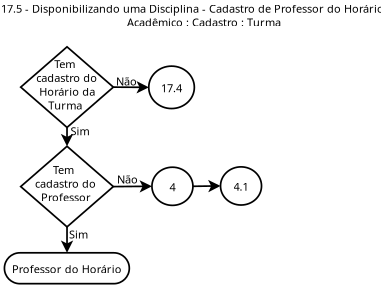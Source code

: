 <?xml version="1.0" encoding="UTF-8"?>
<dia:diagram xmlns:dia="http://www.lysator.liu.se/~alla/dia/">
  <dia:layer name="Background" visible="true">
    <dia:object type="Flowchart - Diamond" version="0" id="O0">
      <dia:attribute name="obj_pos">
        <dia:point val="1.35,8.887"/>
      </dia:attribute>
      <dia:attribute name="obj_bb">
        <dia:rectangle val="1.3,8.838;6.8,13.637"/>
      </dia:attribute>
      <dia:attribute name="elem_corner">
        <dia:point val="1.35,8.887"/>
      </dia:attribute>
      <dia:attribute name="elem_width">
        <dia:real val="5.4"/>
      </dia:attribute>
      <dia:attribute name="elem_height">
        <dia:real val="4.7"/>
      </dia:attribute>
      <dia:attribute name="show_background">
        <dia:boolean val="true"/>
      </dia:attribute>
      <dia:attribute name="padding">
        <dia:real val="0.354"/>
      </dia:attribute>
      <dia:attribute name="text">
        <dia:composite type="text">
          <dia:attribute name="string">
            <dia:string>##</dia:string>
          </dia:attribute>
          <dia:attribute name="font">
            <dia:font family="sans" style="0" name="Helvetica"/>
          </dia:attribute>
          <dia:attribute name="height">
            <dia:real val="0.6"/>
          </dia:attribute>
          <dia:attribute name="pos">
            <dia:point val="4.05,11.387"/>
          </dia:attribute>
          <dia:attribute name="color">
            <dia:color val="#000000"/>
          </dia:attribute>
          <dia:attribute name="alignment">
            <dia:enum val="1"/>
          </dia:attribute>
        </dia:composite>
      </dia:attribute>
    </dia:object>
    <dia:object type="Standard - Text" version="0" id="O1">
      <dia:attribute name="obj_pos">
        <dia:point val="0.2,1.1"/>
      </dia:attribute>
      <dia:attribute name="obj_bb">
        <dia:rectangle val="0.2,0.532;22.567,2.335"/>
      </dia:attribute>
      <dia:attribute name="text">
        <dia:composite type="text">
          <dia:attribute name="string">
            <dia:string>#17.5 - Disponibilizando uma Disciplina - Cadastro de Professor do Horário 
                                          Acadêmico : Cadastro : Turma#</dia:string>
          </dia:attribute>
          <dia:attribute name="font">
            <dia:font family="sans" style="0" name="Helvetica"/>
          </dia:attribute>
          <dia:attribute name="height">
            <dia:real val="0.8"/>
          </dia:attribute>
          <dia:attribute name="pos">
            <dia:point val="0.2,1.1"/>
          </dia:attribute>
          <dia:attribute name="color">
            <dia:color val="#000000"/>
          </dia:attribute>
          <dia:attribute name="alignment">
            <dia:enum val="0"/>
          </dia:attribute>
        </dia:composite>
      </dia:attribute>
    </dia:object>
    <dia:object type="Standard - Line" version="0" id="O2">
      <dia:attribute name="obj_pos">
        <dia:point val="6.75,5.438"/>
      </dia:attribute>
      <dia:attribute name="obj_bb">
        <dia:rectangle val="6.7,4.95;8.875,5.95"/>
      </dia:attribute>
      <dia:attribute name="conn_endpoints">
        <dia:point val="6.75,5.438"/>
        <dia:point val="8.822,5.45"/>
      </dia:attribute>
      <dia:attribute name="numcp">
        <dia:int val="1"/>
      </dia:attribute>
      <dia:attribute name="end_arrow">
        <dia:enum val="22"/>
      </dia:attribute>
      <dia:attribute name="end_arrow_length">
        <dia:real val="0.5"/>
      </dia:attribute>
      <dia:attribute name="end_arrow_width">
        <dia:real val="0.5"/>
      </dia:attribute>
      <dia:connections>
        <dia:connection handle="0" to="O6" connection="4"/>
        <dia:connection handle="1" to="O15" connection="8"/>
      </dia:connections>
    </dia:object>
    <dia:object type="Standard - Line" version="0" id="O3">
      <dia:attribute name="obj_pos">
        <dia:point val="4.05,7.788"/>
      </dia:attribute>
      <dia:attribute name="obj_bb">
        <dia:rectangle val="3.55,7.738;4.55,8.938"/>
      </dia:attribute>
      <dia:attribute name="conn_endpoints">
        <dia:point val="4.05,7.788"/>
        <dia:point val="4.05,8.887"/>
      </dia:attribute>
      <dia:attribute name="numcp">
        <dia:int val="1"/>
      </dia:attribute>
      <dia:attribute name="end_arrow">
        <dia:enum val="22"/>
      </dia:attribute>
      <dia:attribute name="end_arrow_length">
        <dia:real val="0.5"/>
      </dia:attribute>
      <dia:attribute name="end_arrow_width">
        <dia:real val="0.5"/>
      </dia:attribute>
      <dia:connections>
        <dia:connection handle="0" to="O6" connection="8"/>
        <dia:connection handle="1" to="O0" connection="0"/>
      </dia:connections>
    </dia:object>
    <dia:object type="Standard - Text" version="0" id="O4">
      <dia:attribute name="obj_pos">
        <dia:point val="4.25,8.238"/>
      </dia:attribute>
      <dia:attribute name="obj_bb">
        <dia:rectangle val="4.25,7.688;5.35,8.638"/>
      </dia:attribute>
      <dia:attribute name="text">
        <dia:composite type="text">
          <dia:attribute name="string">
            <dia:string>#Sim#</dia:string>
          </dia:attribute>
          <dia:attribute name="font">
            <dia:font family="sans" style="0" name="Helvetica"/>
          </dia:attribute>
          <dia:attribute name="height">
            <dia:real val="0.8"/>
          </dia:attribute>
          <dia:attribute name="pos">
            <dia:point val="4.25,8.238"/>
          </dia:attribute>
          <dia:attribute name="color">
            <dia:color val="#000000"/>
          </dia:attribute>
          <dia:attribute name="alignment">
            <dia:enum val="0"/>
          </dia:attribute>
        </dia:composite>
      </dia:attribute>
    </dia:object>
    <dia:object type="Standard - Text" version="0" id="O5">
      <dia:attribute name="obj_pos">
        <dia:point val="6.9,5.338"/>
      </dia:attribute>
      <dia:attribute name="obj_bb">
        <dia:rectangle val="6.9,4.788;8.1,5.738"/>
      </dia:attribute>
      <dia:attribute name="text">
        <dia:composite type="text">
          <dia:attribute name="string">
            <dia:string>#Não#</dia:string>
          </dia:attribute>
          <dia:attribute name="font">
            <dia:font family="sans" style="0" name="Helvetica"/>
          </dia:attribute>
          <dia:attribute name="height">
            <dia:real val="0.8"/>
          </dia:attribute>
          <dia:attribute name="pos">
            <dia:point val="6.9,5.338"/>
          </dia:attribute>
          <dia:attribute name="color">
            <dia:color val="#000000"/>
          </dia:attribute>
          <dia:attribute name="alignment">
            <dia:enum val="0"/>
          </dia:attribute>
        </dia:composite>
      </dia:attribute>
    </dia:object>
    <dia:object type="Flowchart - Diamond" version="0" id="O6">
      <dia:attribute name="obj_pos">
        <dia:point val="1.35,3.088"/>
      </dia:attribute>
      <dia:attribute name="obj_bb">
        <dia:rectangle val="1.3,3.038;6.8,7.838"/>
      </dia:attribute>
      <dia:attribute name="elem_corner">
        <dia:point val="1.35,3.088"/>
      </dia:attribute>
      <dia:attribute name="elem_width">
        <dia:real val="5.4"/>
      </dia:attribute>
      <dia:attribute name="elem_height">
        <dia:real val="4.7"/>
      </dia:attribute>
      <dia:attribute name="show_background">
        <dia:boolean val="true"/>
      </dia:attribute>
      <dia:attribute name="padding">
        <dia:real val="0.354"/>
      </dia:attribute>
      <dia:attribute name="text">
        <dia:composite type="text">
          <dia:attribute name="string">
            <dia:string>##</dia:string>
          </dia:attribute>
          <dia:attribute name="font">
            <dia:font family="sans" style="0" name="Helvetica"/>
          </dia:attribute>
          <dia:attribute name="height">
            <dia:real val="0.6"/>
          </dia:attribute>
          <dia:attribute name="pos">
            <dia:point val="4.05,5.588"/>
          </dia:attribute>
          <dia:attribute name="color">
            <dia:color val="#000000"/>
          </dia:attribute>
          <dia:attribute name="alignment">
            <dia:enum val="1"/>
          </dia:attribute>
        </dia:composite>
      </dia:attribute>
    </dia:object>
    <dia:object type="Standard - Text" version="0" id="O7">
      <dia:attribute name="obj_pos">
        <dia:point val="1.9,4.338"/>
      </dia:attribute>
      <dia:attribute name="obj_bb">
        <dia:rectangle val="1.9,3.77;5.968,7.173"/>
      </dia:attribute>
      <dia:attribute name="text">
        <dia:composite type="text">
          <dia:attribute name="string">
            <dia:string>#        Tem
  cadastro do
   Horário da
      Turma#</dia:string>
          </dia:attribute>
          <dia:attribute name="font">
            <dia:font family="sans" style="0" name="Helvetica"/>
          </dia:attribute>
          <dia:attribute name="height">
            <dia:real val="0.8"/>
          </dia:attribute>
          <dia:attribute name="pos">
            <dia:point val="1.9,4.338"/>
          </dia:attribute>
          <dia:attribute name="color">
            <dia:color val="#000000"/>
          </dia:attribute>
          <dia:attribute name="alignment">
            <dia:enum val="0"/>
          </dia:attribute>
        </dia:composite>
      </dia:attribute>
    </dia:object>
    <dia:object type="UML - Activity" version="0" id="O8">
      <dia:attribute name="obj_pos">
        <dia:point val="0.4,15.1"/>
      </dia:attribute>
      <dia:attribute name="obj_bb">
        <dia:rectangle val="0.4,15.1;7.7,16.9"/>
      </dia:attribute>
      <dia:attribute name="elem_corner">
        <dia:point val="0.4,15.1"/>
      </dia:attribute>
      <dia:attribute name="elem_width">
        <dia:real val="7.3"/>
      </dia:attribute>
      <dia:attribute name="elem_height">
        <dia:real val="1.8"/>
      </dia:attribute>
      <dia:attribute name="text">
        <dia:composite type="text">
          <dia:attribute name="string">
            <dia:string>#Professor do Horário#</dia:string>
          </dia:attribute>
          <dia:attribute name="font">
            <dia:font family="sans" style="0" name="Helvetica"/>
          </dia:attribute>
          <dia:attribute name="height">
            <dia:real val="0.8"/>
          </dia:attribute>
          <dia:attribute name="pos">
            <dia:point val="4.05,16.15"/>
          </dia:attribute>
          <dia:attribute name="color">
            <dia:color val="#000000"/>
          </dia:attribute>
          <dia:attribute name="alignment">
            <dia:enum val="1"/>
          </dia:attribute>
        </dia:composite>
      </dia:attribute>
    </dia:object>
    <dia:object type="Standard - Text" version="0" id="O9">
      <dia:attribute name="obj_pos">
        <dia:point val="1.66,10.505"/>
      </dia:attribute>
      <dia:attribute name="obj_bb">
        <dia:rectangle val="1.66,9.938;5.928,12.54"/>
      </dia:attribute>
      <dia:attribute name="text">
        <dia:composite type="text">
          <dia:attribute name="string">
            <dia:string>#         Tem
   cadastro do
     Professor#</dia:string>
          </dia:attribute>
          <dia:attribute name="font">
            <dia:font family="sans" style="0" name="Helvetica"/>
          </dia:attribute>
          <dia:attribute name="height">
            <dia:real val="0.8"/>
          </dia:attribute>
          <dia:attribute name="pos">
            <dia:point val="1.66,10.505"/>
          </dia:attribute>
          <dia:attribute name="color">
            <dia:color val="#000000"/>
          </dia:attribute>
          <dia:attribute name="alignment">
            <dia:enum val="0"/>
          </dia:attribute>
        </dia:composite>
      </dia:attribute>
    </dia:object>
    <dia:object type="Standard - Line" version="0" id="O10">
      <dia:attribute name="obj_pos">
        <dia:point val="6.75,11.238"/>
      </dia:attribute>
      <dia:attribute name="obj_bb">
        <dia:rectangle val="6.7,10.72;9.056,11.721"/>
      </dia:attribute>
      <dia:attribute name="conn_endpoints">
        <dia:point val="6.75,11.238"/>
        <dia:point val="9.002,11.22"/>
      </dia:attribute>
      <dia:attribute name="numcp">
        <dia:int val="1"/>
      </dia:attribute>
      <dia:attribute name="end_arrow">
        <dia:enum val="22"/>
      </dia:attribute>
      <dia:attribute name="end_arrow_length">
        <dia:real val="0.5"/>
      </dia:attribute>
      <dia:attribute name="end_arrow_width">
        <dia:real val="0.5"/>
      </dia:attribute>
      <dia:connections>
        <dia:connection handle="0" to="O0" connection="4"/>
        <dia:connection handle="1" to="O14" connection="8"/>
      </dia:connections>
    </dia:object>
    <dia:object type="Standard - Text" version="0" id="O11">
      <dia:attribute name="obj_pos">
        <dia:point val="4.16,14.258"/>
      </dia:attribute>
      <dia:attribute name="obj_bb">
        <dia:rectangle val="4.16,13.707;5.26,14.658"/>
      </dia:attribute>
      <dia:attribute name="text">
        <dia:composite type="text">
          <dia:attribute name="string">
            <dia:string>#Sim#</dia:string>
          </dia:attribute>
          <dia:attribute name="font">
            <dia:font family="sans" style="0" name="Helvetica"/>
          </dia:attribute>
          <dia:attribute name="height">
            <dia:real val="0.8"/>
          </dia:attribute>
          <dia:attribute name="pos">
            <dia:point val="4.16,14.258"/>
          </dia:attribute>
          <dia:attribute name="color">
            <dia:color val="#000000"/>
          </dia:attribute>
          <dia:attribute name="alignment">
            <dia:enum val="0"/>
          </dia:attribute>
        </dia:composite>
      </dia:attribute>
    </dia:object>
    <dia:object type="Standard - Line" version="0" id="O12">
      <dia:attribute name="obj_pos">
        <dia:point val="4.05,13.588"/>
      </dia:attribute>
      <dia:attribute name="obj_bb">
        <dia:rectangle val="3.55,13.537;4.55,15.15"/>
      </dia:attribute>
      <dia:attribute name="conn_endpoints">
        <dia:point val="4.05,13.588"/>
        <dia:point val="4.05,15.1"/>
      </dia:attribute>
      <dia:attribute name="numcp">
        <dia:int val="1"/>
      </dia:attribute>
      <dia:attribute name="end_arrow">
        <dia:enum val="22"/>
      </dia:attribute>
      <dia:attribute name="end_arrow_length">
        <dia:real val="0.5"/>
      </dia:attribute>
      <dia:attribute name="end_arrow_width">
        <dia:real val="0.5"/>
      </dia:attribute>
      <dia:connections>
        <dia:connection handle="0" to="O0" connection="8"/>
        <dia:connection handle="1" to="O8" connection="1"/>
      </dia:connections>
    </dia:object>
    <dia:object type="Standard - Text" version="0" id="O13">
      <dia:attribute name="obj_pos">
        <dia:point val="6.962,11.059"/>
      </dia:attribute>
      <dia:attribute name="obj_bb">
        <dia:rectangle val="6.962,10.508;8.162,11.459"/>
      </dia:attribute>
      <dia:attribute name="text">
        <dia:composite type="text">
          <dia:attribute name="string">
            <dia:string>#Não#</dia:string>
          </dia:attribute>
          <dia:attribute name="font">
            <dia:font family="sans" style="0" name="Helvetica"/>
          </dia:attribute>
          <dia:attribute name="height">
            <dia:real val="0.8"/>
          </dia:attribute>
          <dia:attribute name="pos">
            <dia:point val="6.962,11.059"/>
          </dia:attribute>
          <dia:attribute name="color">
            <dia:color val="#000000"/>
          </dia:attribute>
          <dia:attribute name="alignment">
            <dia:enum val="0"/>
          </dia:attribute>
        </dia:composite>
      </dia:attribute>
    </dia:object>
    <dia:object type="Flowchart - Ellipse" version="0" id="O14">
      <dia:attribute name="obj_pos">
        <dia:point val="9.002,10.108"/>
      </dia:attribute>
      <dia:attribute name="obj_bb">
        <dia:rectangle val="8.952,10.058;11.443,12.383"/>
      </dia:attribute>
      <dia:attribute name="elem_corner">
        <dia:point val="9.002,10.108"/>
      </dia:attribute>
      <dia:attribute name="elem_width">
        <dia:real val="2.391"/>
      </dia:attribute>
      <dia:attribute name="elem_height">
        <dia:real val="2.225"/>
      </dia:attribute>
      <dia:attribute name="show_background">
        <dia:boolean val="true"/>
      </dia:attribute>
      <dia:attribute name="padding">
        <dia:real val="0.354"/>
      </dia:attribute>
      <dia:attribute name="text">
        <dia:composite type="text">
          <dia:attribute name="string">
            <dia:string>#4#</dia:string>
          </dia:attribute>
          <dia:attribute name="font">
            <dia:font family="sans" style="0" name="Helvetica"/>
          </dia:attribute>
          <dia:attribute name="height">
            <dia:real val="0.8"/>
          </dia:attribute>
          <dia:attribute name="pos">
            <dia:point val="10.197,11.37"/>
          </dia:attribute>
          <dia:attribute name="color">
            <dia:color val="#000000"/>
          </dia:attribute>
          <dia:attribute name="alignment">
            <dia:enum val="1"/>
          </dia:attribute>
        </dia:composite>
      </dia:attribute>
    </dia:object>
    <dia:object type="Flowchart - Ellipse" version="0" id="O15">
      <dia:attribute name="obj_pos">
        <dia:point val="8.822,4.218"/>
      </dia:attribute>
      <dia:attribute name="obj_bb">
        <dia:rectangle val="8.772,4.168;11.52,6.732"/>
      </dia:attribute>
      <dia:attribute name="elem_corner">
        <dia:point val="8.822,4.218"/>
      </dia:attribute>
      <dia:attribute name="elem_width">
        <dia:real val="2.648"/>
      </dia:attribute>
      <dia:attribute name="elem_height">
        <dia:real val="2.464"/>
      </dia:attribute>
      <dia:attribute name="show_background">
        <dia:boolean val="true"/>
      </dia:attribute>
      <dia:attribute name="padding">
        <dia:real val="0.354"/>
      </dia:attribute>
      <dia:attribute name="text">
        <dia:composite type="text">
          <dia:attribute name="string">
            <dia:string>#17.4#</dia:string>
          </dia:attribute>
          <dia:attribute name="font">
            <dia:font family="sans" style="0" name="Helvetica"/>
          </dia:attribute>
          <dia:attribute name="height">
            <dia:real val="0.8"/>
          </dia:attribute>
          <dia:attribute name="pos">
            <dia:point val="10.146,5.6"/>
          </dia:attribute>
          <dia:attribute name="color">
            <dia:color val="#000000"/>
          </dia:attribute>
          <dia:attribute name="alignment">
            <dia:enum val="1"/>
          </dia:attribute>
        </dia:composite>
      </dia:attribute>
    </dia:object>
    <dia:object type="Standard - Line" version="0" id="O16">
      <dia:attribute name="obj_pos">
        <dia:point val="11.393,11.22"/>
      </dia:attribute>
      <dia:attribute name="obj_bb">
        <dia:rectangle val="11.342,10.7;13.058,11.701"/>
      </dia:attribute>
      <dia:attribute name="conn_endpoints">
        <dia:point val="11.393,11.22"/>
        <dia:point val="13.002,11.2"/>
      </dia:attribute>
      <dia:attribute name="numcp">
        <dia:int val="1"/>
      </dia:attribute>
      <dia:attribute name="end_arrow">
        <dia:enum val="22"/>
      </dia:attribute>
      <dia:attribute name="end_arrow_length">
        <dia:real val="0.5"/>
      </dia:attribute>
      <dia:attribute name="end_arrow_width">
        <dia:real val="0.5"/>
      </dia:attribute>
      <dia:connections>
        <dia:connection handle="0" to="O14" connection="0"/>
        <dia:connection handle="1" to="O17" connection="8"/>
      </dia:connections>
    </dia:object>
    <dia:object type="Flowchart - Ellipse" version="0" id="O17">
      <dia:attribute name="obj_pos">
        <dia:point val="13.002,10.088"/>
      </dia:attribute>
      <dia:attribute name="obj_bb">
        <dia:rectangle val="12.952,10.037;15.443,12.363"/>
      </dia:attribute>
      <dia:attribute name="elem_corner">
        <dia:point val="13.002,10.088"/>
      </dia:attribute>
      <dia:attribute name="elem_width">
        <dia:real val="2.391"/>
      </dia:attribute>
      <dia:attribute name="elem_height">
        <dia:real val="2.225"/>
      </dia:attribute>
      <dia:attribute name="show_background">
        <dia:boolean val="true"/>
      </dia:attribute>
      <dia:attribute name="padding">
        <dia:real val="0.354"/>
      </dia:attribute>
      <dia:attribute name="text">
        <dia:composite type="text">
          <dia:attribute name="string">
            <dia:string>#4.1#</dia:string>
          </dia:attribute>
          <dia:attribute name="font">
            <dia:font family="sans" style="0" name="Helvetica"/>
          </dia:attribute>
          <dia:attribute name="height">
            <dia:real val="0.8"/>
          </dia:attribute>
          <dia:attribute name="pos">
            <dia:point val="14.198,11.35"/>
          </dia:attribute>
          <dia:attribute name="color">
            <dia:color val="#000000"/>
          </dia:attribute>
          <dia:attribute name="alignment">
            <dia:enum val="1"/>
          </dia:attribute>
        </dia:composite>
      </dia:attribute>
    </dia:object>
  </dia:layer>
</dia:diagram>
